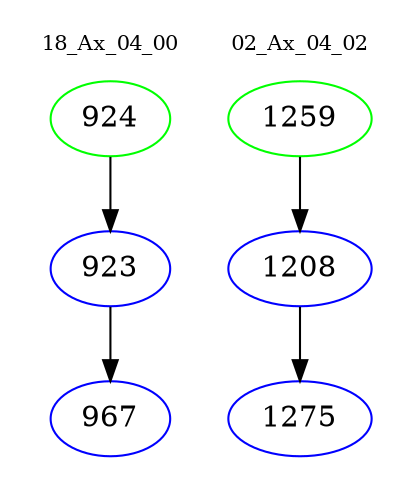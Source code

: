 digraph{
subgraph cluster_0 {
color = white
label = "18_Ax_04_00";
fontsize=10;
T0_924 [label="924", color="green"]
T0_924 -> T0_923 [color="black"]
T0_923 [label="923", color="blue"]
T0_923 -> T0_967 [color="black"]
T0_967 [label="967", color="blue"]
}
subgraph cluster_1 {
color = white
label = "02_Ax_04_02";
fontsize=10;
T1_1259 [label="1259", color="green"]
T1_1259 -> T1_1208 [color="black"]
T1_1208 [label="1208", color="blue"]
T1_1208 -> T1_1275 [color="black"]
T1_1275 [label="1275", color="blue"]
}
}
